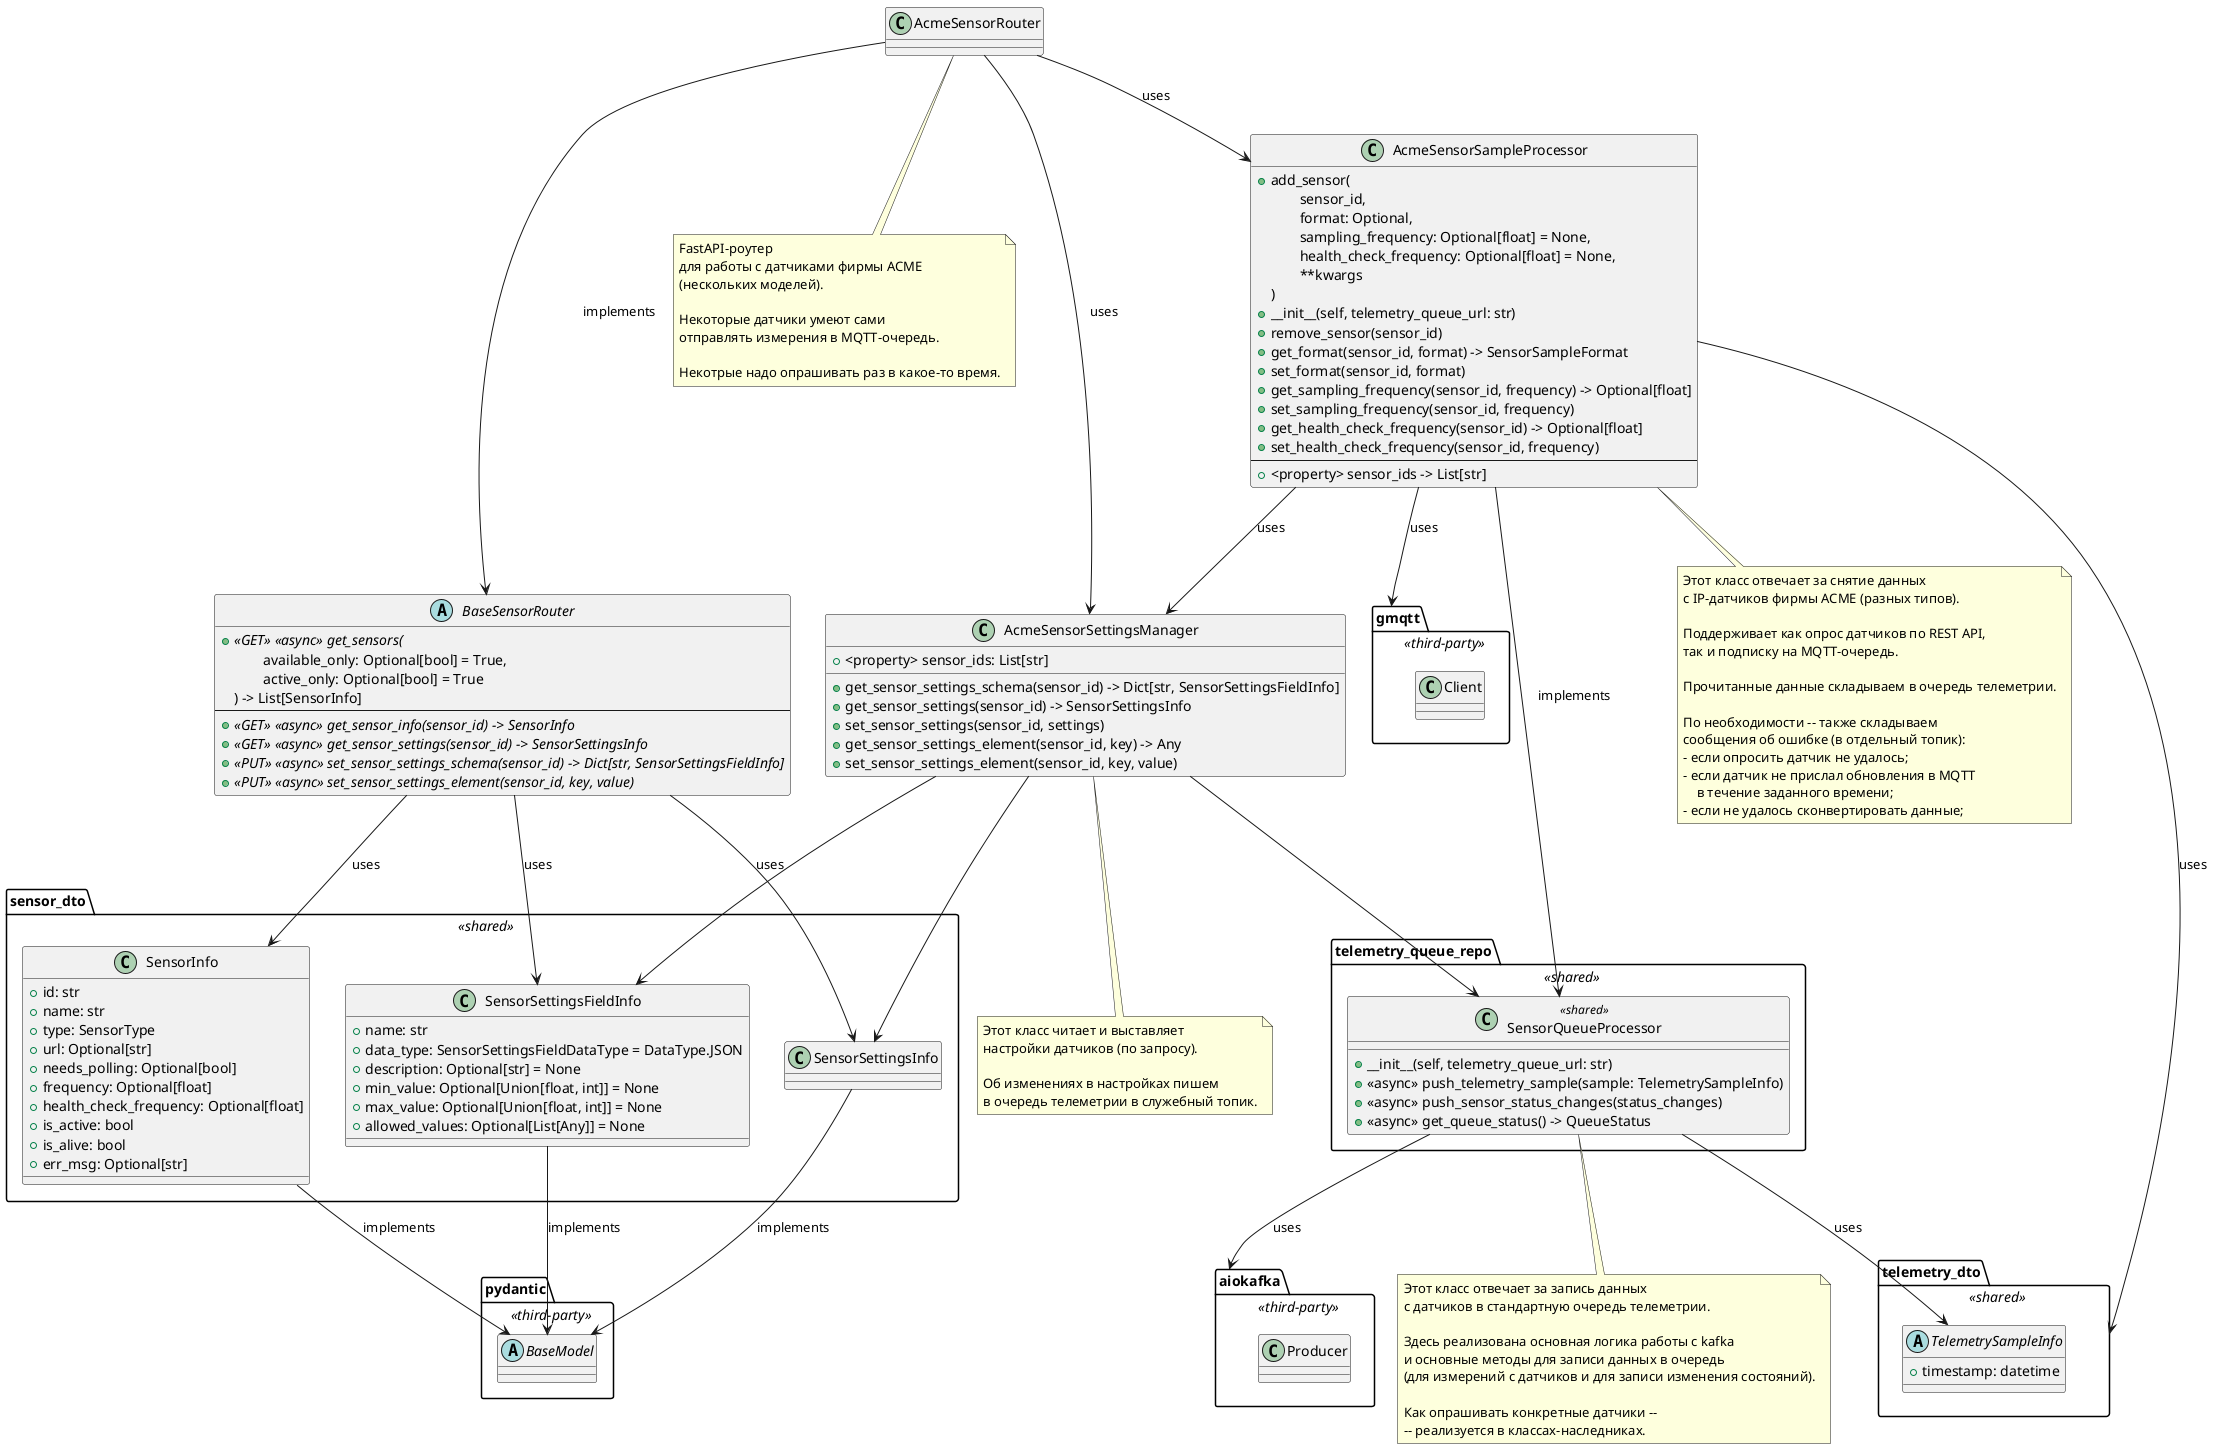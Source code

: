 @startuml

abstract class BaseSensorRouter {
    + {abstract} <<GET>> <<async>> get_sensors(
        \tavailable_only: Optional[bool] = True,
        \tactive_only: Optional[bool] = True
    ) -> List[SensorInfo]
    --
    + {abstract} <<GET>> <<async>> get_sensor_info(sensor_id) -> SensorInfo
    + {abstract} <<GET>> <<async>> get_sensor_settings(sensor_id) -> SensorSettingsInfo
    + {abstract} <<PUT>> <<async>> set_sensor_settings_schema(sensor_id) -> Dict[str, SensorSettingsFieldInfo]
    + {abstract} <<PUT>> <<async>> set_sensor_settings_element(sensor_id, key, value)
}

class AcmeSensorRouter {

}

AcmeSensorRouter --> BaseSensorRouter : implements

note as acme_sensor_router_note
    FastAPI-роутер
    для работы с датчиками фирмы ACME
    (нескольких моделей).

    Некоторые датчики умеют сами
    отправлять измерения в MQTT-очередь.

    Некотрые надо опрашивать раз в какое-то время.
end note

AcmeSensorRouter .. acme_sensor_router_note

package pydantic <<third-party>> {
    abstract class BaseModel
}

package sensor_dto <<shared>> {
    class SensorSettingsFieldInfo {
        +name: str
        +data_type: SensorSettingsFieldDataType = DataType.JSON
        +description: Optional[str] = None
        +min_value: Optional[Union[float, int]] = None
        +max_value: Optional[Union[float, int]] = None
        +allowed_values: Optional[List[Any]] = None
    }

    SensorSettingsFieldInfo --> pydantic.BaseModel: implements
    BaseSensorRouter --> SensorSettingsFieldInfo: uses
    BaseSensorRouter --> SensorSettingsInfo: uses

    class SensorInfo {
        +id: str
        +name: str
        +type: SensorType
        +url: Optional[str]
        +needs_polling: Optional[bool]
        +frequency: Optional[float]
        +health_check_frequency: Optional[float]
        +is_active: bool
        +is_alive: bool
        +err_msg: Optional[str]
    }

    BaseSensorRouter --> SensorInfo: uses

    SensorInfo --> pydantic.BaseModel: implements

    class SensorSettingsInfo {
    }

    SensorSettingsInfo --> pydantic.BaseModel: implements
}

package telemetry_queue_repo <<shared>> {
    class SensorQueueProcessor <<shared>> {
        +__init__(self, telemetry_queue_url: str)
        +<<async>> push_telemetry_sample(sample: TelemetrySampleInfo)
        +<<async>> push_sensor_status_changes(status_changes)
        + <<async>> get_queue_status() -> QueueStatus
    }
}

package aiokafka <<third-party>>{
    class Producer
}

SensorQueueProcessor --> aiokafka: uses

note as sensor_queue_processor_note
    Этот класс отвечает за запись данных
    с датчиков в стандартную очередь телеметрии.

    Здесь реализована основная логика работы с kafka
    и основные методы для записи данных в очередь
    (для измерений с датчиков и для записи изменения состояний).

    Как опрашивать конкретные датчики --
    -- реализуется в классах-наследниках.
end note
SensorQueueProcessor .. sensor_queue_processor_note


class AcmeSensorSampleProcessor {
    +add_sensor(
        \tsensor_id,
        \tformat: Optional,
        \tsampling_frequency: Optional[float] = None,
        \thealth_check_frequency: Optional[float] = None,
        \t**kwargs
    )
    +__init__(self, telemetry_queue_url: str)
    +remove_sensor(sensor_id)
    +get_format(sensor_id, format) -> SensorSampleFormat
    +set_format(sensor_id, format)
    +get_sampling_frequency(sensor_id, frequency) -> Optional[float]
    +set_sampling_frequency(sensor_id, frequency)
    +get_health_check_frequency(sensor_id) -> Optional[float]
    +set_health_check_frequency(sensor_id, frequency)
    ---
    + <property> sensor_ids -> List[str]
}

AcmeSensorSampleProcessor --> SensorQueueProcessor: implements

note as acme_sensor_sample_processor_note
    Этот класс отвечает за снятие данных
    с IP-датчиков фирмы ACME (разных типов).

    Поддерживает как опрос датчиков по REST API,
    так и подписку на MQTT-очередь.

    Прочитанные данные складываем в очередь телеметрии.

    По необходимости -- также складываем
    сообщения об ошибке (в отдельный топик):
    - если опросить датчик не удалось;
    - если датчик не прислал обновления в MQTT
        в течение заданного времени;
    - если не удалось сконвертировать данные;
end note
AcmeSensorSampleProcessor .. acme_sensor_sample_processor_note

package gmqtt <<third-party>> {
class gmqtt.Client
}

AcmeSensorSampleProcessor --> gmqtt: uses


class AcmeSensorSettingsManager {
    + <property> sensor_ids: List[str]

    + get_sensor_settings_schema(sensor_id) -> Dict[str, SensorSettingsFieldInfo]
    + get_sensor_settings(sensor_id) -> SensorSettingsInfo
    + set_sensor_settings(sensor_id, settings)
    + get_sensor_settings_element(sensor_id, key) -> Any
    + set_sensor_settings_element(sensor_id, key, value)
}

note as acme_sensor_settings_manager_note
    Этот класс читает и выставляет
    настройки датчиков (по запросу).

    Об изменениях в настройках пишем
    в очередь телеметрии в служебный топик.
end note
AcmeSensorSettingsManager .. acme_sensor_settings_manager_note

AcmeSensorSettingsManager --> SensorQueueProcessor

AcmeSensorSampleProcessor --> AcmeSensorSettingsManager: uses
AcmeSensorSettingsManager --> SensorSettingsFieldInfo
AcmeSensorSettingsManager --> SensorSettingsInfo


AcmeSensorRouter --> AcmeSensorSampleProcessor: uses
AcmeSensorRouter --> AcmeSensorSettingsManager: uses

package telemetry_dto <<shared>> {
    abstract class TelemetrySampleInfo {
        + timestamp: datetime
    }
}
AcmeSensorSampleProcessor --> telemetry_dto: uses
SensorQueueProcessor --> TelemetrySampleInfo: uses


@enduml